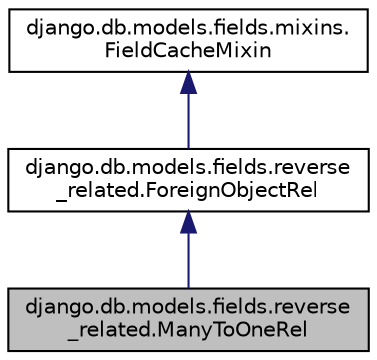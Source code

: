 digraph "django.db.models.fields.reverse_related.ManyToOneRel"
{
 // LATEX_PDF_SIZE
  edge [fontname="Helvetica",fontsize="10",labelfontname="Helvetica",labelfontsize="10"];
  node [fontname="Helvetica",fontsize="10",shape=record];
  Node1 [label="django.db.models.fields.reverse\l_related.ManyToOneRel",height=0.2,width=0.4,color="black", fillcolor="grey75", style="filled", fontcolor="black",tooltip=" "];
  Node2 -> Node1 [dir="back",color="midnightblue",fontsize="10",style="solid",fontname="Helvetica"];
  Node2 [label="django.db.models.fields.reverse\l_related.ForeignObjectRel",height=0.2,width=0.4,color="black", fillcolor="white", style="filled",URL="$d3/da4/classdjango_1_1db_1_1models_1_1fields_1_1reverse__related_1_1_foreign_object_rel.html",tooltip=" "];
  Node3 -> Node2 [dir="back",color="midnightblue",fontsize="10",style="solid",fontname="Helvetica"];
  Node3 [label="django.db.models.fields.mixins.\lFieldCacheMixin",height=0.2,width=0.4,color="black", fillcolor="white", style="filled",URL="$d7/dbd/classdjango_1_1db_1_1models_1_1fields_1_1mixins_1_1_field_cache_mixin.html",tooltip=" "];
}
